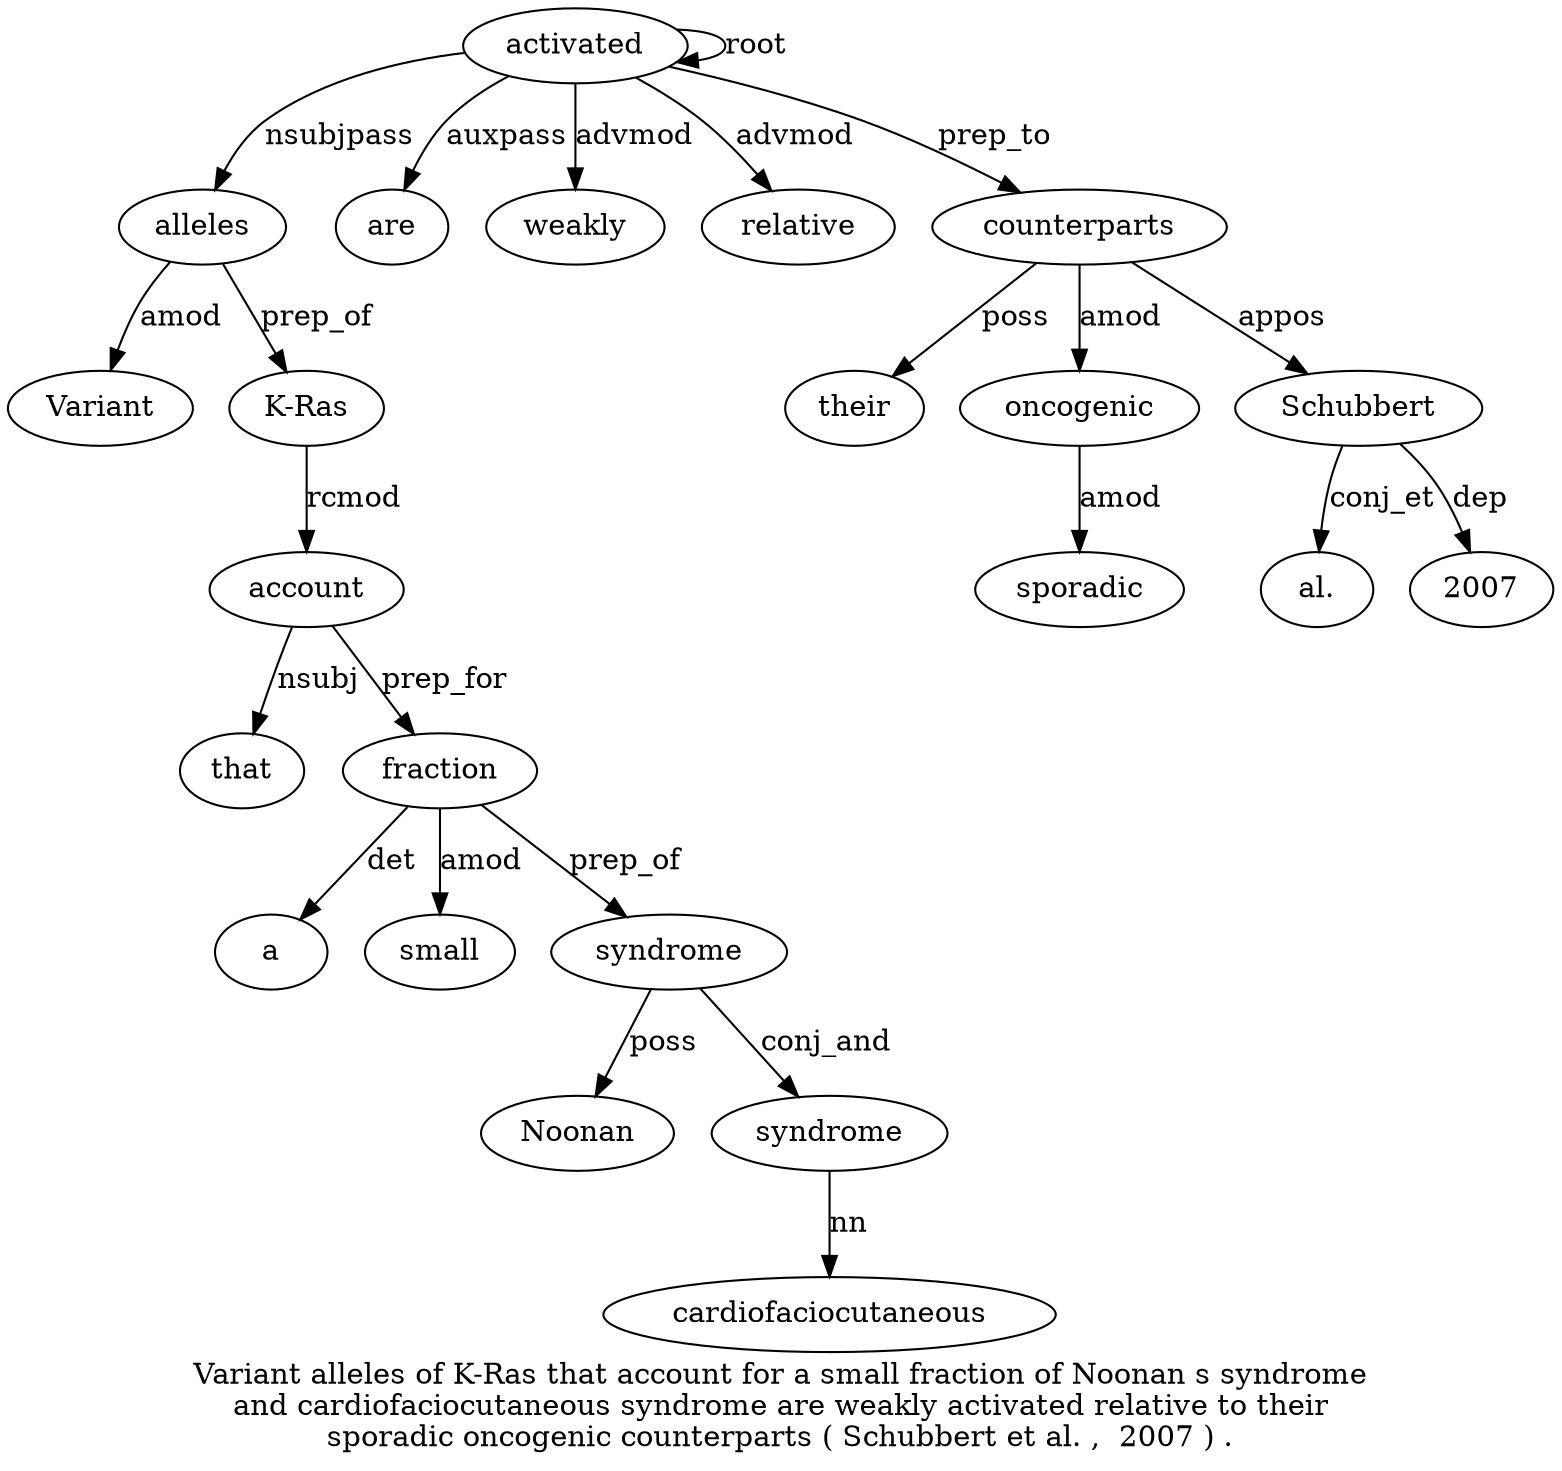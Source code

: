 digraph "Variant alleles of K-Ras that account for a small fraction of Noonan s syndrome and cardiofaciocutaneous syndrome are weakly activated relative to their sporadic oncogenic counterparts ( Schubbert et al. ,  2007 ) ." {
label="Variant alleles of K-Ras that account for a small fraction of Noonan s syndrome
and cardiofaciocutaneous syndrome are weakly activated relative to their
sporadic oncogenic counterparts ( Schubbert et al. ,  2007 ) .";
alleles2 [style=filled, fillcolor=white, label=alleles];
Variant1 [style=filled, fillcolor=white, label=Variant];
alleles2 -> Variant1  [label=amod];
activated20 [style=filled, fillcolor=white, label=activated];
activated20 -> alleles2  [label=nsubjpass];
"K-Ras4" [style=filled, fillcolor=white, label="K-Ras"];
alleles2 -> "K-Ras4"  [label=prep_of];
account6 [style=filled, fillcolor=white, label=account];
that5 [style=filled, fillcolor=white, label=that];
account6 -> that5  [label=nsubj];
"K-Ras4" -> account6  [label=rcmod];
fraction10 [style=filled, fillcolor=white, label=fraction];
a8 [style=filled, fillcolor=white, label=a];
fraction10 -> a8  [label=det];
small9 [style=filled, fillcolor=white, label=small];
fraction10 -> small9  [label=amod];
account6 -> fraction10  [label=prep_for];
syndrome14 [style=filled, fillcolor=white, label=syndrome];
Noonan12 [style=filled, fillcolor=white, label=Noonan];
syndrome14 -> Noonan12  [label=poss];
fraction10 -> syndrome14  [label=prep_of];
syndrome17 [style=filled, fillcolor=white, label=syndrome];
cardiofaciocutaneous16 [style=filled, fillcolor=white, label=cardiofaciocutaneous];
syndrome17 -> cardiofaciocutaneous16  [label=nn];
syndrome14 -> syndrome17  [label=conj_and];
are18 [style=filled, fillcolor=white, label=are];
activated20 -> are18  [label=auxpass];
weakly19 [style=filled, fillcolor=white, label=weakly];
activated20 -> weakly19  [label=advmod];
activated20 -> activated20  [label=root];
relative21 [style=filled, fillcolor=white, label=relative];
activated20 -> relative21  [label=advmod];
counterparts26 [style=filled, fillcolor=white, label=counterparts];
their23 [style=filled, fillcolor=white, label=their];
counterparts26 -> their23  [label=poss];
oncogenic25 [style=filled, fillcolor=white, label=oncogenic];
sporadic24 [style=filled, fillcolor=white, label=sporadic];
oncogenic25 -> sporadic24  [label=amod];
counterparts26 -> oncogenic25  [label=amod];
activated20 -> counterparts26  [label=prep_to];
Schubbert28 [style=filled, fillcolor=white, label=Schubbert];
counterparts26 -> Schubbert28  [label=appos];
"al.30" [style=filled, fillcolor=white, label="al."];
Schubbert28 -> "al.30"  [label=conj_et];
20073 [style=filled, fillcolor=white, label=2007];
Schubbert28 -> 20073  [label=dep];
}
